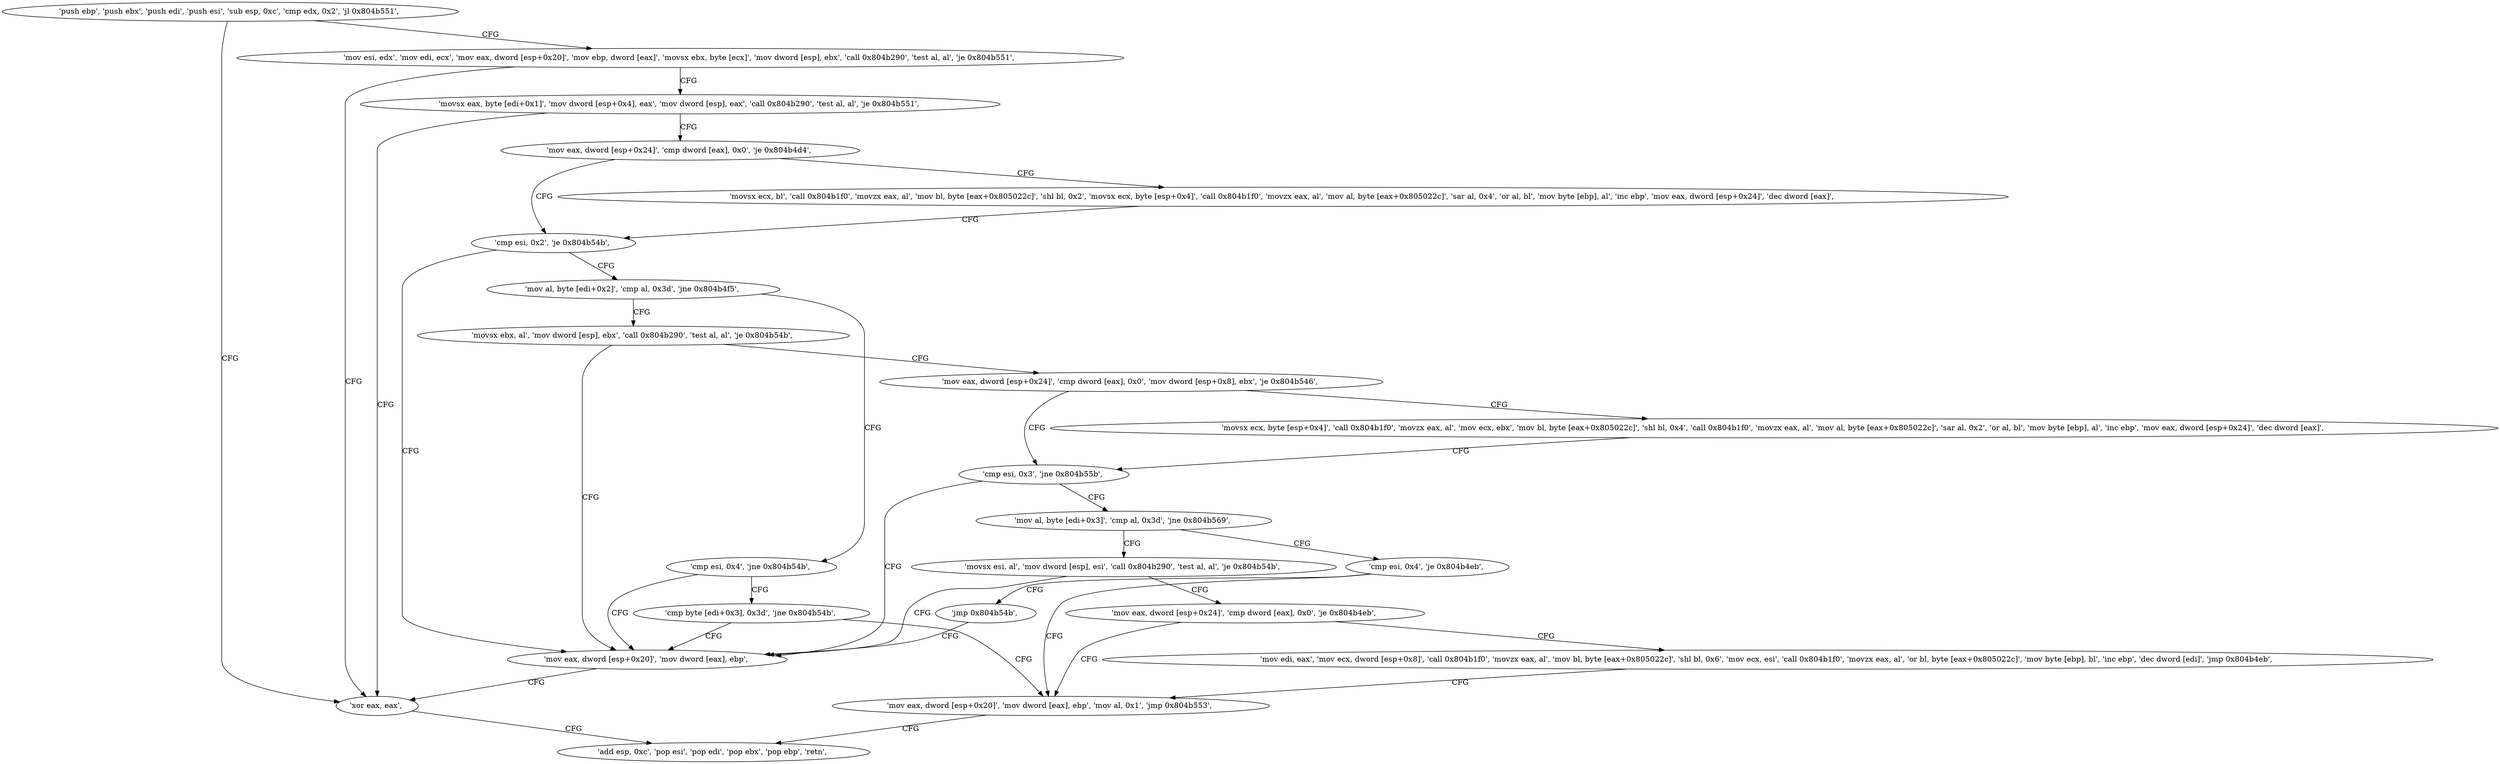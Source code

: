 digraph "func" {
"134526032" [label = "'push ebp', 'push ebx', 'push edi', 'push esi', 'sub esp, 0xc', 'cmp edx, 0x2', 'jl 0x804b551', " ]
"134526289" [label = "'xor eax, eax', " ]
"134526048" [label = "'mov esi, edx', 'mov edi, ecx', 'mov eax, dword [esp+0x20]', 'mov ebp, dword [eax]', 'movsx ebx, byte [ecx]', 'mov dword [esp], ebx', 'call 0x804b290', 'test al, al', 'je 0x804b551', " ]
"134526291" [label = "'add esp, 0xc', 'pop esi', 'pop edi', 'pop ebx', 'pop ebp', 'retn', " ]
"134526077" [label = "'movsx eax, byte [edi+0x1]', 'mov dword [esp+0x4], eax', 'mov dword [esp], eax', 'call 0x804b290', 'test al, al', 'je 0x804b551', " ]
"134526101" [label = "'mov eax, dword [esp+0x24]', 'cmp dword [eax], 0x0', 'je 0x804b4d4', " ]
"134526164" [label = "'cmp esi, 0x2', 'je 0x804b54b', " ]
"134526110" [label = "'movsx ecx, bl', 'call 0x804b1f0', 'movzx eax, al', 'mov bl, byte [eax+0x805022c]', 'shl bl, 0x2', 'movsx ecx, byte [esp+0x4]', 'call 0x804b1f0', 'movzx eax, al', 'mov al, byte [eax+0x805022c]', 'sar al, 0x4', 'or al, bl', 'mov byte [ebp], al', 'inc ebp', 'mov eax, dword [esp+0x24]', 'dec dword [eax]', " ]
"134526283" [label = "'mov eax, dword [esp+0x20]', 'mov dword [eax], ebp', " ]
"134526169" [label = "'mov al, byte [edi+0x2]', 'cmp al, 0x3d', 'jne 0x804b4f5', " ]
"134526197" [label = "'movsx ebx, al', 'mov dword [esp], ebx', 'call 0x804b290', 'test al, al', 'je 0x804b54b', " ]
"134526176" [label = "'cmp esi, 0x4', 'jne 0x804b54b', " ]
"134526212" [label = "'mov eax, dword [esp+0x24]', 'cmp dword [eax], 0x0', 'mov dword [esp+0x8], ebx', 'je 0x804b546', " ]
"134526181" [label = "'cmp byte [edi+0x3], 0x3d', 'jne 0x804b54b', " ]
"134526278" [label = "'cmp esi, 0x3', 'jne 0x804b55b', " ]
"134526225" [label = "'movsx ecx, byte [esp+0x4]', 'call 0x804b1f0', 'movzx eax, al', 'mov ecx, ebx', 'mov bl, byte [eax+0x805022c]', 'shl bl, 0x4', 'call 0x804b1f0', 'movzx eax, al', 'mov al, byte [eax+0x805022c]', 'sar al, 0x2', 'or al, bl', 'mov byte [ebp], al', 'inc ebp', 'mov eax, dword [esp+0x24]', 'dec dword [eax]', " ]
"134526187" [label = "'mov eax, dword [esp+0x20]', 'mov dword [eax], ebp', 'mov al, 0x1', 'jmp 0x804b553', " ]
"134526299" [label = "'mov al, byte [edi+0x3]', 'cmp al, 0x3d', 'jne 0x804b569', " ]
"134526313" [label = "'movsx esi, al', 'mov dword [esp], esi', 'call 0x804b290', 'test al, al', 'je 0x804b54b', " ]
"134526306" [label = "'cmp esi, 0x4', 'je 0x804b4eb', " ]
"134526328" [label = "'mov eax, dword [esp+0x24]', 'cmp dword [eax], 0x0', 'je 0x804b4eb', " ]
"134526311" [label = "'jmp 0x804b54b', " ]
"134526341" [label = "'mov edi, eax', 'mov ecx, dword [esp+0x8]', 'call 0x804b1f0', 'movzx eax, al', 'mov bl, byte [eax+0x805022c]', 'shl bl, 0x6', 'mov ecx, esi', 'call 0x804b1f0', 'movzx eax, al', 'or bl, byte [eax+0x805022c]', 'mov byte [ebp], bl', 'inc ebp', 'dec dword [edi]', 'jmp 0x804b4eb', " ]
"134526032" -> "134526289" [ label = "CFG" ]
"134526032" -> "134526048" [ label = "CFG" ]
"134526289" -> "134526291" [ label = "CFG" ]
"134526048" -> "134526289" [ label = "CFG" ]
"134526048" -> "134526077" [ label = "CFG" ]
"134526077" -> "134526289" [ label = "CFG" ]
"134526077" -> "134526101" [ label = "CFG" ]
"134526101" -> "134526164" [ label = "CFG" ]
"134526101" -> "134526110" [ label = "CFG" ]
"134526164" -> "134526283" [ label = "CFG" ]
"134526164" -> "134526169" [ label = "CFG" ]
"134526110" -> "134526164" [ label = "CFG" ]
"134526283" -> "134526289" [ label = "CFG" ]
"134526169" -> "134526197" [ label = "CFG" ]
"134526169" -> "134526176" [ label = "CFG" ]
"134526197" -> "134526283" [ label = "CFG" ]
"134526197" -> "134526212" [ label = "CFG" ]
"134526176" -> "134526283" [ label = "CFG" ]
"134526176" -> "134526181" [ label = "CFG" ]
"134526212" -> "134526278" [ label = "CFG" ]
"134526212" -> "134526225" [ label = "CFG" ]
"134526181" -> "134526283" [ label = "CFG" ]
"134526181" -> "134526187" [ label = "CFG" ]
"134526278" -> "134526299" [ label = "CFG" ]
"134526278" -> "134526283" [ label = "CFG" ]
"134526225" -> "134526278" [ label = "CFG" ]
"134526187" -> "134526291" [ label = "CFG" ]
"134526299" -> "134526313" [ label = "CFG" ]
"134526299" -> "134526306" [ label = "CFG" ]
"134526313" -> "134526283" [ label = "CFG" ]
"134526313" -> "134526328" [ label = "CFG" ]
"134526306" -> "134526187" [ label = "CFG" ]
"134526306" -> "134526311" [ label = "CFG" ]
"134526328" -> "134526187" [ label = "CFG" ]
"134526328" -> "134526341" [ label = "CFG" ]
"134526311" -> "134526283" [ label = "CFG" ]
"134526341" -> "134526187" [ label = "CFG" ]
}
